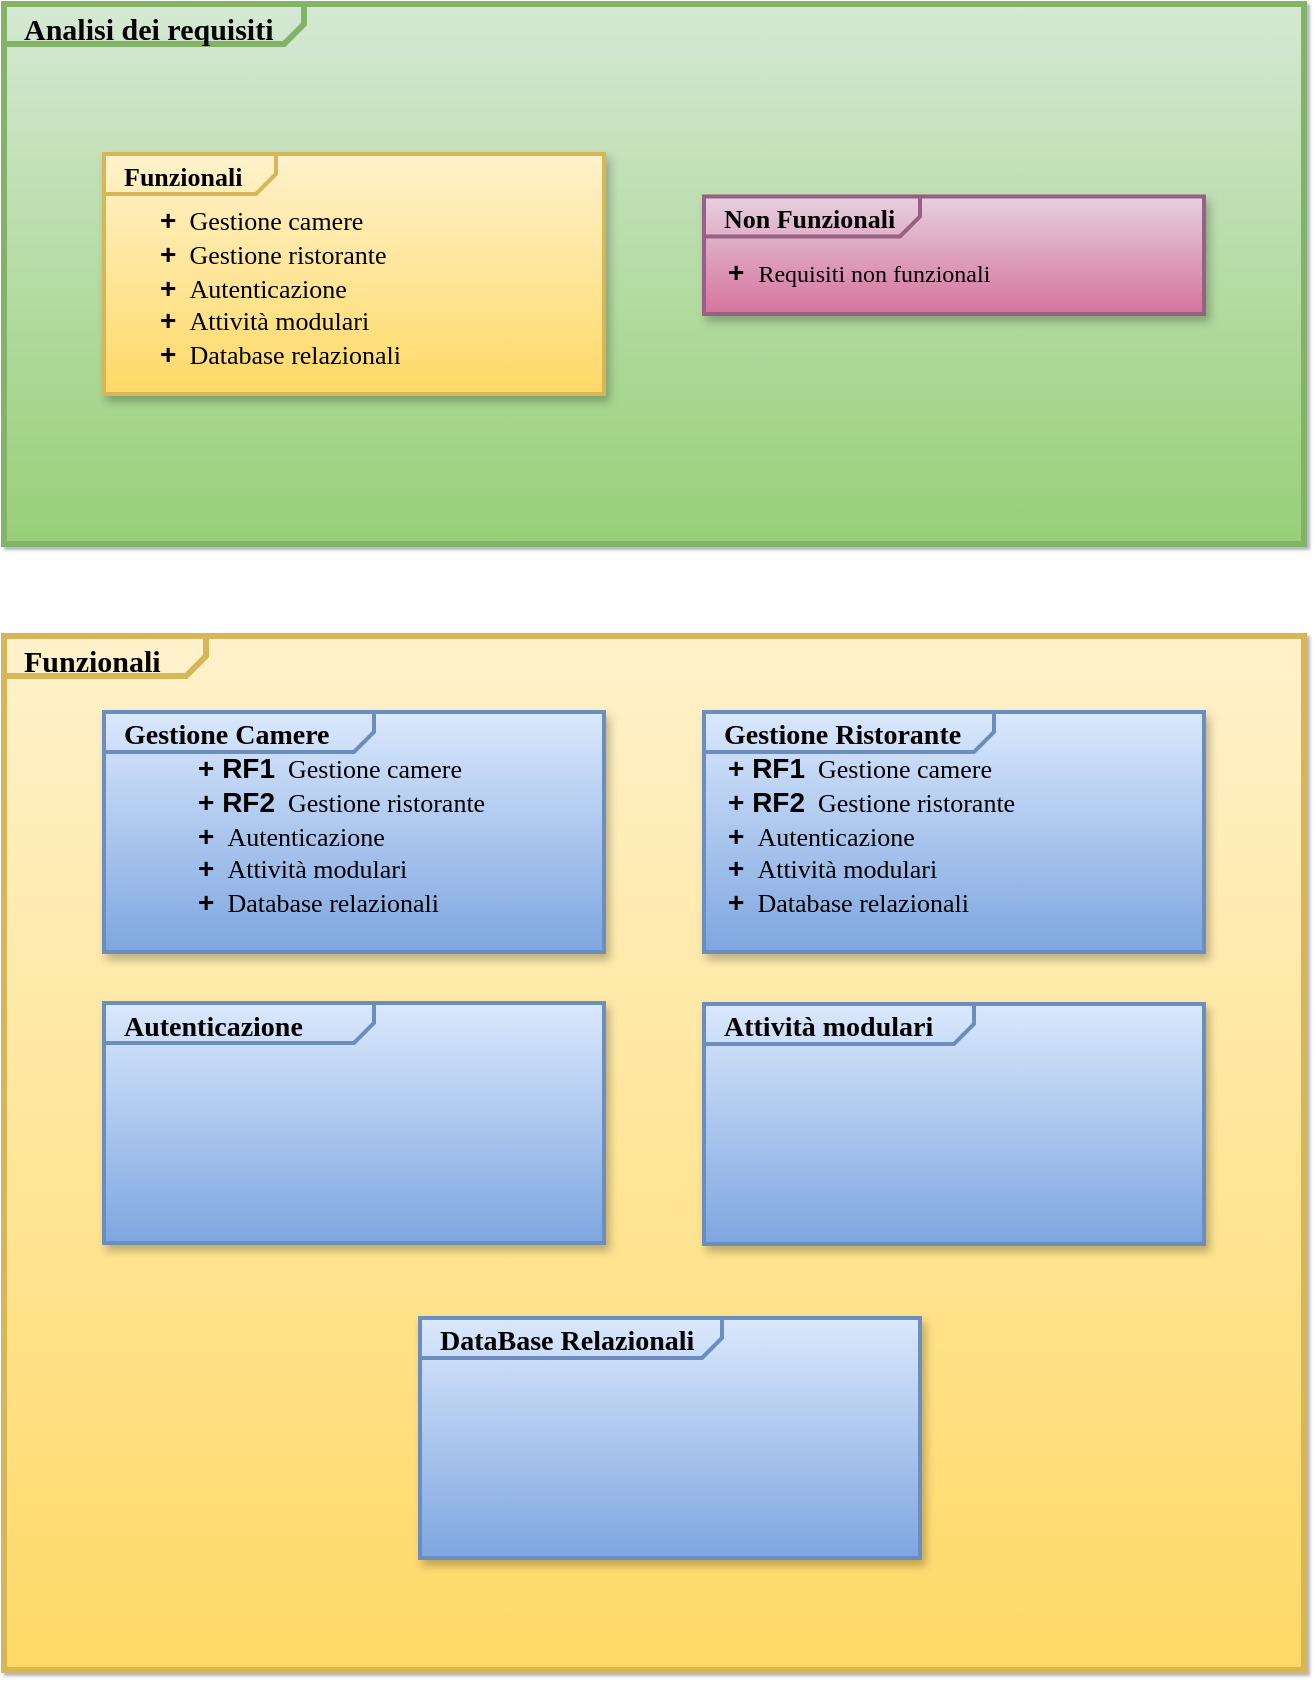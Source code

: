 <mxfile version="14.5.1" type="github">
  <diagram id="C5RBs43oDa-KdzZeNtuy" name="Page-1">
    <mxGraphModel dx="868" dy="450" grid="1" gridSize="11" guides="1" tooltips="1" connect="1" arrows="1" fold="1" page="1" pageScale="1" pageWidth="827" pageHeight="1169" background="none" math="0" shadow="1">
      <root>
        <mxCell id="WIyWlLk6GJQsqaUBKTNV-0" />
        <mxCell id="WIyWlLk6GJQsqaUBKTNV-1" parent="WIyWlLk6GJQsqaUBKTNV-0" />
        <mxCell id="D3HDeSOzt5VXVgKv0Lmd-4" value="&lt;p style=&quot;margin: 0px ; margin-top: 4px ; margin-left: 10px ; text-align: left&quot;&gt;&lt;b&gt;&lt;font face=&quot;Times New Roman&quot; style=&quot;font-size: 15px&quot;&gt;Analisi dei requisiti&lt;/font&gt;&lt;/b&gt;&lt;/p&gt;" style="html=1;shape=mxgraph.sysml.package;align=left;spacingLeft=5;verticalAlign=top;spacingTop=-3;labelX=150;html=1;overflow=fill;strokeColor=#82b366;strokeWidth=3;fillColor=#d5e8d4;gradientColor=#97d077;" vertex="1" parent="WIyWlLk6GJQsqaUBKTNV-1">
          <mxGeometry x="100" y="25" width="650" height="270" as="geometry" />
        </mxCell>
        <mxCell id="D3HDeSOzt5VXVgKv0Lmd-6" value="&lt;p style=&quot;margin: 0px ; margin-top: 4px ; margin-left: 10px ; text-align: left&quot;&gt;&lt;b&gt;&lt;font style=&quot;font-size: 13px&quot; face=&quot;Times New Roman&quot;&gt;Non Funzionali&lt;/font&gt;&lt;/b&gt;&lt;/p&gt;" style="html=1;shape=mxgraph.sysml.package;align=left;spacingLeft=5;verticalAlign=top;spacingTop=-3;labelX=108;html=1;overflow=fill;strokeColor=#996185;strokeWidth=2;fontSize=12;fillColor=#e6d0de;gradientColor=#d5739d;shadow=1;" vertex="1" parent="WIyWlLk6GJQsqaUBKTNV-1">
          <mxGeometry x="450" y="121.25" width="250" height="58.75" as="geometry" />
        </mxCell>
        <mxCell id="D3HDeSOzt5VXVgKv0Lmd-5" value="&lt;p style=&quot;margin: 0px ; margin-top: 4px ; margin-left: 10px ; text-align: left&quot;&gt;&lt;b&gt;&lt;font face=&quot;Times New Roman&quot; style=&quot;font-size: 13px&quot;&gt;Funzionali&lt;/font&gt;&lt;/b&gt;&lt;/p&gt;" style="html=1;shape=mxgraph.sysml.package;align=left;spacingLeft=5;verticalAlign=top;spacingTop=-3;labelX=86;html=1;overflow=fill;fontSize=12;strokeColor=#d6b656;fillColor=#fff2cc;strokeWidth=2;gradientColor=#ffd966;shadow=1;" vertex="1" parent="WIyWlLk6GJQsqaUBKTNV-1">
          <mxGeometry x="150" y="100" width="250" height="120" as="geometry" />
        </mxCell>
        <mxCell id="Pwwx5OgXnvk-JeBYDkTg-12" value="&lt;font&gt;&lt;font&gt;&lt;b&gt;&lt;font style=&quot;font-size: 14px&quot;&gt;+&lt;/font&gt;&lt;font face=&quot;Times New Roman&quot; style=&quot;font-size: 13px&quot;&gt;&amp;nbsp;&amp;nbsp;&lt;/font&gt;&lt;/b&gt;&lt;/font&gt;&lt;span style=&quot;font-size: 13px ; font-family: &amp;#34;times new roman&amp;#34;&quot;&gt;Gestione camere&lt;/span&gt;&lt;br&gt;&lt;b&gt;&lt;font style=&quot;font-size: 14px&quot;&gt;+&lt;/font&gt;&lt;/b&gt;&lt;span style=&quot;font-size: 13px ; font-family: &amp;#34;times new roman&amp;#34;&quot;&gt;&amp;nbsp;&lt;/span&gt;&lt;span style=&quot;font-size: 13px ; font-family: &amp;#34;times new roman&amp;#34;&quot;&gt;&amp;nbsp;Gestione ristorante&lt;/span&gt;&lt;br&gt;&lt;b&gt;&lt;font style=&quot;font-size: 14px&quot;&gt;+&lt;/font&gt;&lt;/b&gt;&lt;span style=&quot;font-size: 13px ; font-family: &amp;#34;times new roman&amp;#34;&quot;&gt;&amp;nbsp;&amp;nbsp;&lt;/span&gt;&lt;span style=&quot;font-size: 13px ; font-family: &amp;#34;times new roman&amp;#34;&quot;&gt;Autenticazione&lt;/span&gt;&lt;br&gt;&lt;b&gt;&lt;font style=&quot;font-size: 14px&quot;&gt;+&lt;/font&gt;&lt;/b&gt;&lt;span style=&quot;font-size: 13px ; font-family: &amp;#34;times new roman&amp;#34;&quot;&gt;&amp;nbsp;&lt;/span&gt;&lt;span style=&quot;font-size: 13px ; font-family: &amp;#34;times new roman&amp;#34;&quot;&gt;&amp;nbsp;Attività modulari&lt;/span&gt;&lt;br&gt;&lt;b&gt;&lt;font style=&quot;font-size: 14px&quot;&gt;+&lt;/font&gt;&lt;/b&gt;&lt;span style=&quot;font-size: 13px ; font-family: &amp;#34;times new roman&amp;#34;&quot;&gt;&amp;nbsp;&lt;/span&gt;&lt;span style=&quot;font-size: 13px ; font-family: &amp;#34;times new roman&amp;#34;&quot;&gt;&amp;nbsp;Database relazionali&lt;/span&gt;&lt;/font&gt;" style="text;strokeColor=none;fillColor=none;html=1;whiteSpace=wrap;verticalAlign=middle;overflow=hidden;" parent="WIyWlLk6GJQsqaUBKTNV-1" vertex="1">
          <mxGeometry x="176" y="122.5" width="160" height="85" as="geometry" />
        </mxCell>
        <mxCell id="Pwwx5OgXnvk-JeBYDkTg-14" value="&lt;b style=&quot;font-size: 14px&quot;&gt;+&lt;font face=&quot;Times New Roman&quot;&gt;&amp;nbsp;&amp;nbsp;&lt;/font&gt;&lt;/b&gt;&lt;span style=&quot;font-family: &amp;#34;times new roman&amp;#34;&quot;&gt;Requisiti non funzionali&lt;/span&gt;&lt;br&gt;&lt;div&gt;&lt;br&gt;&lt;/div&gt;" style="text;html=1;whiteSpace=wrap;verticalAlign=middle;overflow=hidden;" parent="WIyWlLk6GJQsqaUBKTNV-1" vertex="1">
          <mxGeometry x="460" y="148" width="180" height="30" as="geometry" />
        </mxCell>
        <mxCell id="D3HDeSOzt5VXVgKv0Lmd-0" value="&lt;p style=&quot;margin: 0px ; margin-top: 4px ; margin-left: 10px ; text-align: left&quot;&gt;&lt;b&gt;&lt;font style=&quot;font-size: 15px&quot; face=&quot;Times New Roman&quot;&gt;Funzionali&lt;/font&gt;&lt;/b&gt;&lt;/p&gt;" style="html=1;shape=mxgraph.sysml.package;align=left;spacingLeft=5;verticalAlign=top;spacingTop=0;labelX=101;html=1;overflow=fill;strokeColor=#d6b656;fillColor=#fff2cc;gradientColor=#ffd966;strokeWidth=3;noLabel=0;autosize=0;" vertex="1" parent="WIyWlLk6GJQsqaUBKTNV-1">
          <mxGeometry x="100" y="341" width="650" height="517" as="geometry" />
        </mxCell>
        <mxCell id="D3HDeSOzt5VXVgKv0Lmd-7" value="&lt;p style=&quot;margin: 0px ; margin-top: 4px ; margin-left: 10px ; text-align: left&quot;&gt;&lt;b&gt;&lt;font style=&quot;font-size: 14px&quot; face=&quot;Times New Roman&quot;&gt;Gestione Camere&lt;/font&gt;&lt;/b&gt;&lt;/p&gt;" style="html=1;shape=mxgraph.sysml.package;align=left;spacingLeft=5;verticalAlign=top;spacingTop=-3;labelX=135;html=1;overflow=fill;strokeColor=#6c8ebf;strokeWidth=2;fontSize=12;fillColor=#dae8fc;gradientColor=#7ea6e0;shadow=1;" vertex="1" parent="WIyWlLk6GJQsqaUBKTNV-1">
          <mxGeometry x="150" y="379" width="250" height="120" as="geometry" />
        </mxCell>
        <mxCell id="D3HDeSOzt5VXVgKv0Lmd-9" value="&lt;p style=&quot;margin: 0px ; margin-top: 4px ; margin-left: 10px ; text-align: left&quot;&gt;&lt;b&gt;&lt;font style=&quot;font-size: 14px&quot; face=&quot;Times New Roman&quot;&gt;Gestione Ristorante&lt;/font&gt;&lt;/b&gt;&lt;/p&gt;" style="html=1;shape=mxgraph.sysml.package;align=left;spacingLeft=5;verticalAlign=top;spacingTop=-3;labelX=145;html=1;overflow=fill;strokeColor=#6c8ebf;strokeWidth=2;fontSize=12;fillColor=#dae8fc;gradientColor=#7ea6e0;shadow=1;" vertex="1" parent="WIyWlLk6GJQsqaUBKTNV-1">
          <mxGeometry x="450" y="379" width="250" height="120" as="geometry" />
        </mxCell>
        <mxCell id="D3HDeSOzt5VXVgKv0Lmd-12" value="&lt;font&gt;&lt;font&gt;&lt;b&gt;&lt;font style=&quot;font-size: 14px&quot;&gt;+ RF1&lt;/font&gt;&lt;font face=&quot;Times New Roman&quot; style=&quot;font-size: 13px&quot;&gt;&amp;nbsp;&amp;nbsp;&lt;/font&gt;&lt;/b&gt;&lt;/font&gt;&lt;span style=&quot;font-size: 13px ; font-family: &amp;#34;times new roman&amp;#34;&quot;&gt;Gestione camere&lt;/span&gt;&lt;br&gt;&lt;b&gt;&lt;font style=&quot;font-size: 14px&quot;&gt;+ RF2&lt;/font&gt;&lt;/b&gt;&lt;span style=&quot;font-size: 13px ; font-family: &amp;#34;times new roman&amp;#34;&quot;&gt;&amp;nbsp;&lt;/span&gt;&lt;span style=&quot;font-size: 13px ; font-family: &amp;#34;times new roman&amp;#34;&quot;&gt;&amp;nbsp;Gestione ristorante&lt;/span&gt;&lt;br&gt;&lt;b&gt;&lt;font style=&quot;font-size: 14px&quot;&gt;+&lt;/font&gt;&lt;/b&gt;&lt;span style=&quot;font-size: 13px ; font-family: &amp;#34;times new roman&amp;#34;&quot;&gt;&amp;nbsp;&amp;nbsp;&lt;/span&gt;&lt;span style=&quot;font-size: 13px ; font-family: &amp;#34;times new roman&amp;#34;&quot;&gt;Autenticazione&lt;/span&gt;&lt;br&gt;&lt;b&gt;&lt;font style=&quot;font-size: 14px&quot;&gt;+&lt;/font&gt;&lt;/b&gt;&lt;span style=&quot;font-size: 13px ; font-family: &amp;#34;times new roman&amp;#34;&quot;&gt;&amp;nbsp;&lt;/span&gt;&lt;span style=&quot;font-size: 13px ; font-family: &amp;#34;times new roman&amp;#34;&quot;&gt;&amp;nbsp;Attività modulari&lt;/span&gt;&lt;br&gt;&lt;b&gt;&lt;font style=&quot;font-size: 14px&quot;&gt;+&lt;/font&gt;&lt;/b&gt;&lt;span style=&quot;font-size: 13px ; font-family: &amp;#34;times new roman&amp;#34;&quot;&gt;&amp;nbsp;&lt;/span&gt;&lt;span style=&quot;font-size: 13px ; font-family: &amp;#34;times new roman&amp;#34;&quot;&gt;&amp;nbsp;Database relazionali&lt;/span&gt;&lt;/font&gt;" style="text;strokeColor=none;fillColor=none;html=1;whiteSpace=wrap;verticalAlign=middle;overflow=hidden;" vertex="1" parent="WIyWlLk6GJQsqaUBKTNV-1">
          <mxGeometry x="195" y="396.5" width="160" height="85" as="geometry" />
        </mxCell>
        <mxCell id="D3HDeSOzt5VXVgKv0Lmd-13" value="&lt;font&gt;&lt;font&gt;&lt;b&gt;&lt;font style=&quot;font-size: 14px&quot;&gt;+ RF1&lt;/font&gt;&lt;font face=&quot;Times New Roman&quot; style=&quot;font-size: 13px&quot;&gt;&amp;nbsp;&amp;nbsp;&lt;/font&gt;&lt;/b&gt;&lt;/font&gt;&lt;span style=&quot;font-size: 13px ; font-family: &amp;#34;times new roman&amp;#34;&quot;&gt;Gestione camere&lt;/span&gt;&lt;br&gt;&lt;b&gt;&lt;font style=&quot;font-size: 14px&quot;&gt;+ RF2&lt;/font&gt;&lt;/b&gt;&lt;span style=&quot;font-size: 13px ; font-family: &amp;#34;times new roman&amp;#34;&quot;&gt;&amp;nbsp;&lt;/span&gt;&lt;span style=&quot;font-size: 13px ; font-family: &amp;#34;times new roman&amp;#34;&quot;&gt;&amp;nbsp;Gestione ristorante&lt;/span&gt;&lt;br&gt;&lt;b&gt;&lt;font style=&quot;font-size: 14px&quot;&gt;+&lt;/font&gt;&lt;/b&gt;&lt;span style=&quot;font-size: 13px ; font-family: &amp;#34;times new roman&amp;#34;&quot;&gt;&amp;nbsp;&amp;nbsp;&lt;/span&gt;&lt;span style=&quot;font-size: 13px ; font-family: &amp;#34;times new roman&amp;#34;&quot;&gt;Autenticazione&lt;/span&gt;&lt;br&gt;&lt;b&gt;&lt;font style=&quot;font-size: 14px&quot;&gt;+&lt;/font&gt;&lt;/b&gt;&lt;span style=&quot;font-size: 13px ; font-family: &amp;#34;times new roman&amp;#34;&quot;&gt;&amp;nbsp;&lt;/span&gt;&lt;span style=&quot;font-size: 13px ; font-family: &amp;#34;times new roman&amp;#34;&quot;&gt;&amp;nbsp;Attività modulari&lt;/span&gt;&lt;br&gt;&lt;b&gt;&lt;font style=&quot;font-size: 14px&quot;&gt;+&lt;/font&gt;&lt;/b&gt;&lt;span style=&quot;font-size: 13px ; font-family: &amp;#34;times new roman&amp;#34;&quot;&gt;&amp;nbsp;&lt;/span&gt;&lt;span style=&quot;font-size: 13px ; font-family: &amp;#34;times new roman&amp;#34;&quot;&gt;&amp;nbsp;Database relazionali&lt;/span&gt;&lt;/font&gt;" style="text;strokeColor=none;fillColor=none;html=1;whiteSpace=wrap;verticalAlign=middle;overflow=hidden;" vertex="1" parent="WIyWlLk6GJQsqaUBKTNV-1">
          <mxGeometry x="460" y="396.5" width="160" height="85" as="geometry" />
        </mxCell>
        <mxCell id="D3HDeSOzt5VXVgKv0Lmd-14" value="&lt;p style=&quot;margin: 0px ; margin-top: 4px ; margin-left: 10px ; text-align: left&quot;&gt;&lt;b&gt;&lt;font style=&quot;font-size: 14px&quot; face=&quot;Times New Roman&quot;&gt;Autenticazione&lt;/font&gt;&lt;/b&gt;&lt;/p&gt;" style="html=1;shape=mxgraph.sysml.package;align=left;spacingLeft=5;verticalAlign=top;spacingTop=-3;labelX=135;html=1;overflow=fill;strokeColor=#6c8ebf;strokeWidth=2;fontSize=12;fillColor=#dae8fc;gradientColor=#7ea6e0;shadow=1;" vertex="1" parent="WIyWlLk6GJQsqaUBKTNV-1">
          <mxGeometry x="150" y="524.5" width="250" height="120" as="geometry" />
        </mxCell>
        <mxCell id="D3HDeSOzt5VXVgKv0Lmd-15" value="&lt;p style=&quot;margin: 0px ; margin-top: 4px ; margin-left: 10px ; text-align: left&quot;&gt;&lt;b&gt;&lt;font style=&quot;font-size: 14px&quot; face=&quot;Times New Roman&quot;&gt;Attività modulari&lt;/font&gt;&lt;/b&gt;&lt;/p&gt;" style="html=1;shape=mxgraph.sysml.package;align=left;spacingLeft=5;verticalAlign=top;spacingTop=-3;labelX=135;html=1;overflow=fill;strokeColor=#6c8ebf;strokeWidth=2;fontSize=12;fillColor=#dae8fc;gradientColor=#7ea6e0;shadow=1;" vertex="1" parent="WIyWlLk6GJQsqaUBKTNV-1">
          <mxGeometry x="450" y="525" width="250" height="120" as="geometry" />
        </mxCell>
        <mxCell id="D3HDeSOzt5VXVgKv0Lmd-16" value="&lt;p style=&quot;margin: 0px ; margin-top: 4px ; margin-left: 10px ; text-align: left&quot;&gt;&lt;b&gt;&lt;font style=&quot;font-size: 14px&quot; face=&quot;Times New Roman&quot;&gt;DataBase Relazionali&lt;/font&gt;&lt;/b&gt;&lt;/p&gt;" style="html=1;shape=mxgraph.sysml.package;align=left;spacingLeft=5;verticalAlign=top;spacingTop=-3;labelX=151;html=1;overflow=fill;strokeColor=#6c8ebf;strokeWidth=2;fontSize=12;fillColor=#dae8fc;gradientColor=#7ea6e0;shadow=1;" vertex="1" parent="WIyWlLk6GJQsqaUBKTNV-1">
          <mxGeometry x="308" y="682" width="250" height="120" as="geometry" />
        </mxCell>
      </root>
    </mxGraphModel>
  </diagram>
</mxfile>
